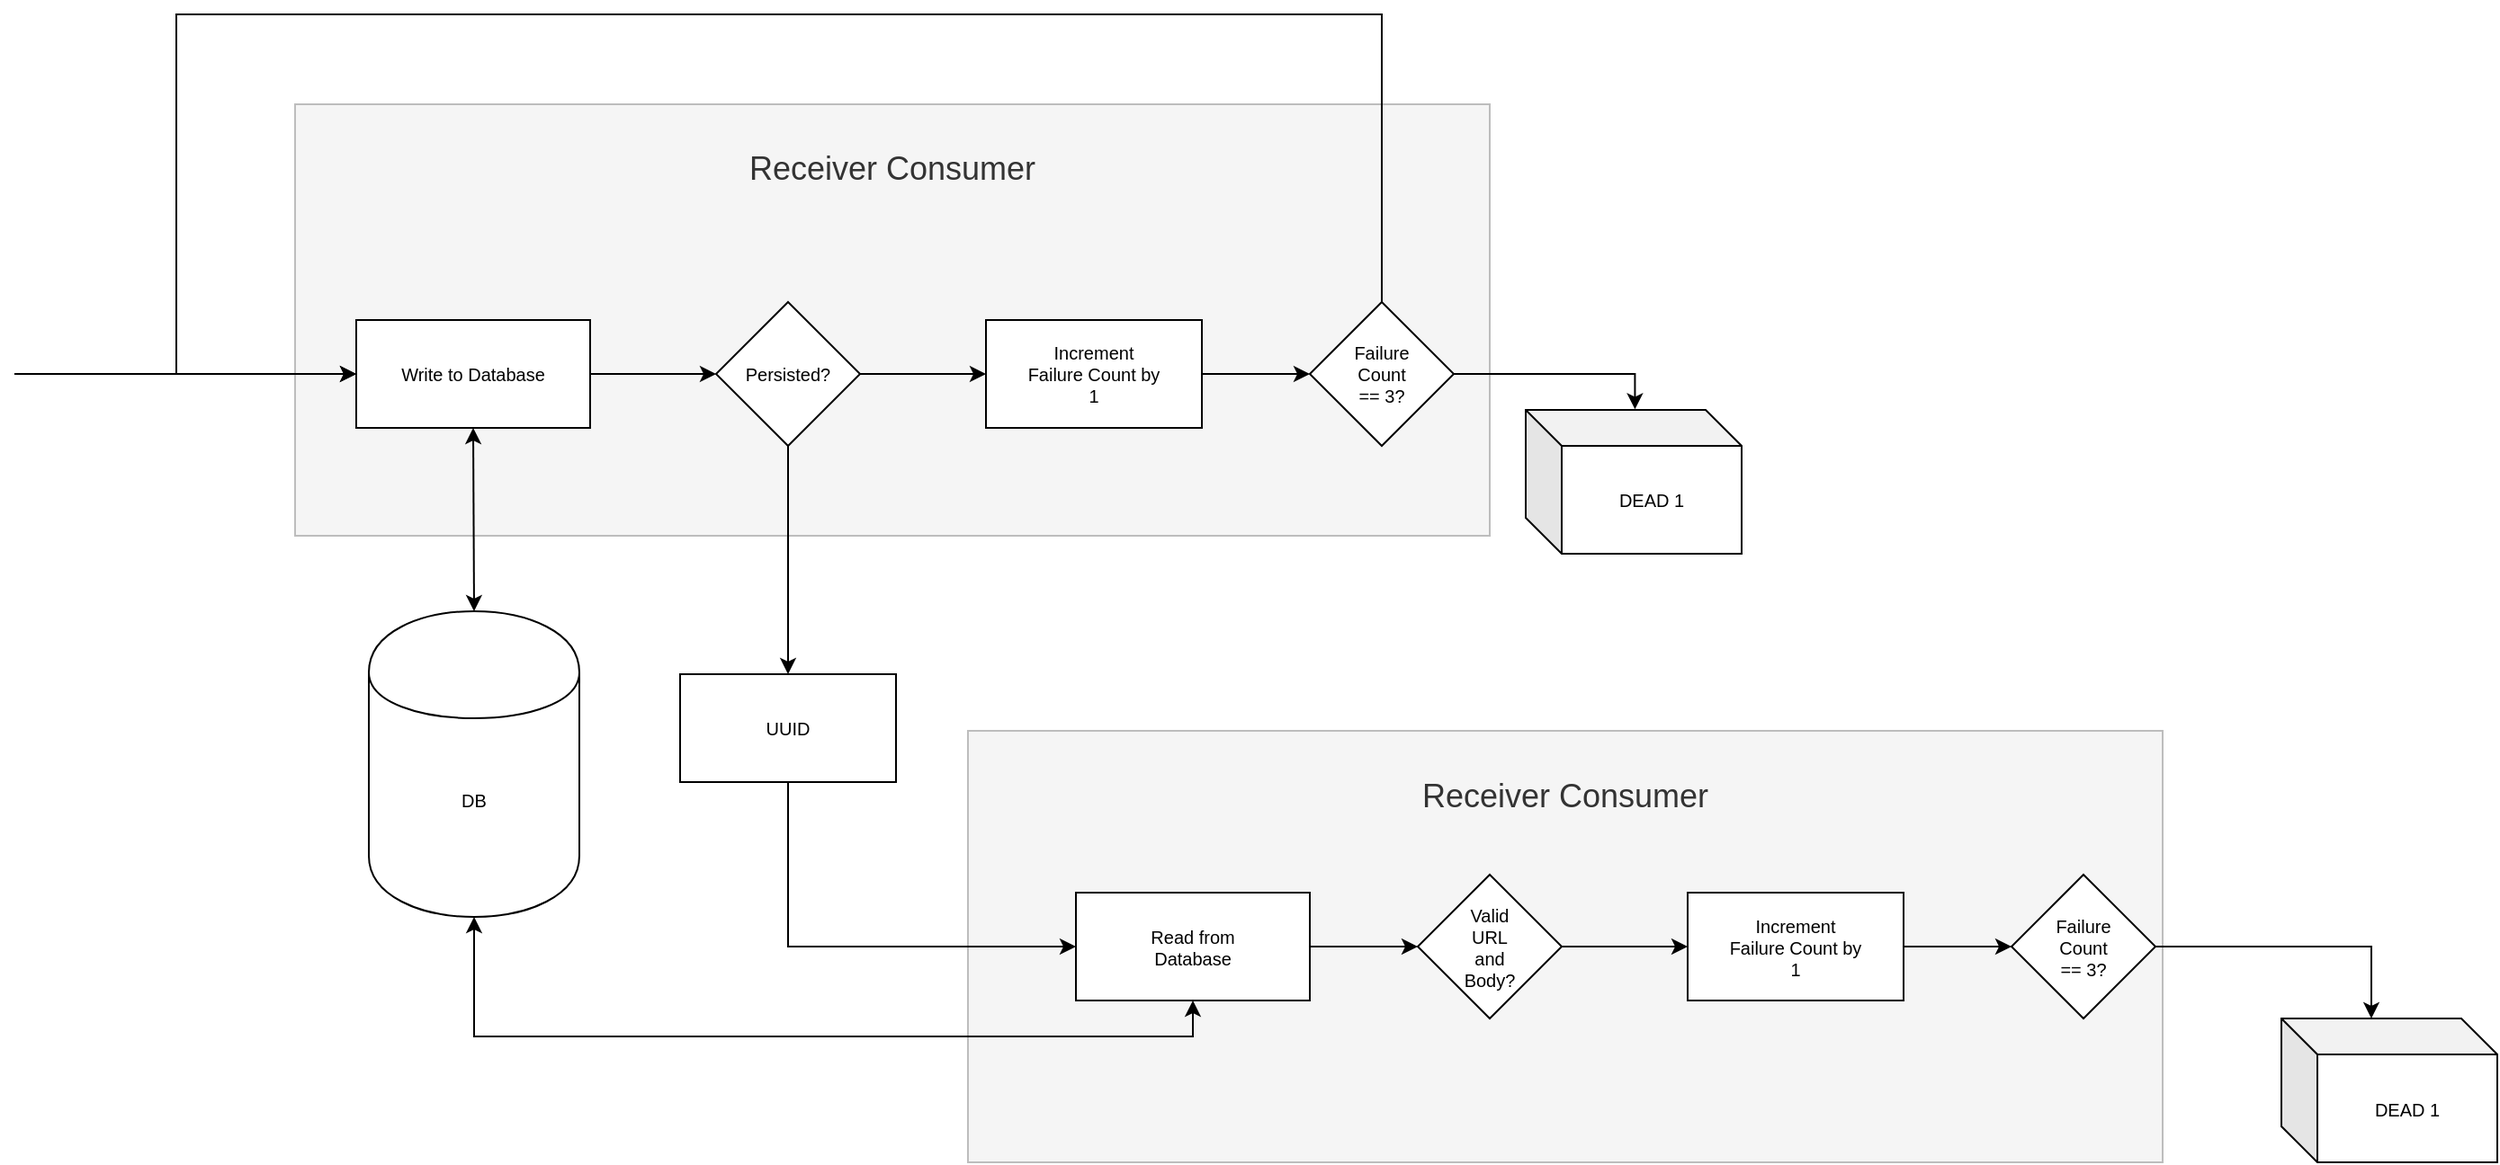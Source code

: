 <mxfile version="10.8.3" type="github"><diagram id="HG0QxTIH9UidWXxI6H0z" name="Page-1"><mxGraphModel dx="4800" dy="2540" grid="1" gridSize="10" guides="1" tooltips="1" connect="1" arrows="1" fold="1" page="1" pageScale="1" pageWidth="850" pageHeight="1100" math="0" shadow="0"><root><mxCell id="0"/><mxCell id="1" parent="0"/><mxCell id="Wyql8I2RwoClUtyMlob9-33" value="&lt;p style=&quot;text-align: right; line-height: 130%; font-size: 18px;&quot;&gt;Receiver Consumer&lt;/p&gt;" style="rounded=0;whiteSpace=wrap;html=1;fontSize=18;verticalAlign=top;fillColor=#f5f5f5;strokeColor=#BDBDBD;fontColor=#333333;" vertex="1" parent="1"><mxGeometry x="390" y="358.5" width="664" height="240" as="geometry"/></mxCell><mxCell id="Wyql8I2RwoClUtyMlob9-28" value="&lt;p style=&quot;text-align: right; line-height: 130%; font-size: 18px;&quot;&gt;Receiver Consumer&lt;/p&gt;" style="rounded=0;whiteSpace=wrap;html=1;fontSize=18;verticalAlign=top;fillColor=#f5f5f5;strokeColor=#BDBDBD;fontColor=#333333;" vertex="1" parent="1"><mxGeometry x="16" y="10" width="664" height="240" as="geometry"/></mxCell><mxCell id="Wyql8I2RwoClUtyMlob9-37" style="edgeStyle=orthogonalEdgeStyle;rounded=0;orthogonalLoop=1;jettySize=auto;html=1;exitX=0.5;exitY=1;exitDx=0;exitDy=0;entryX=0.5;entryY=1;entryDx=0;entryDy=0;fontSize=18;fontColor=#333333;startArrow=classic;startFill=1;" edge="1" parent="1" source="Wyql8I2RwoClUtyMlob9-2" target="Wyql8I2RwoClUtyMlob9-35"><mxGeometry relative="1" as="geometry"/></mxCell><mxCell id="Wyql8I2RwoClUtyMlob9-2" value="DB" style="shape=cylinder;whiteSpace=wrap;html=1;boundedLbl=1;backgroundOutline=1;fontSize=10;spacingRight=12;spacingLeft=12;spacing=12;" vertex="1" parent="1"><mxGeometry x="57" y="292" width="117" height="170" as="geometry"/></mxCell><mxCell id="Wyql8I2RwoClUtyMlob9-11" style="edgeStyle=orthogonalEdgeStyle;rounded=0;orthogonalLoop=1;jettySize=auto;html=1;exitX=1;exitY=0.5;exitDx=0;exitDy=0;fontSize=10;spacingRight=12;spacingLeft=12;spacing=12;" edge="1" parent="1" source="Wyql8I2RwoClUtyMlob9-3" target="Wyql8I2RwoClUtyMlob9-10"><mxGeometry relative="1" as="geometry"/></mxCell><mxCell id="Wyql8I2RwoClUtyMlob9-3" value="Write to Database" style="rounded=0;whiteSpace=wrap;html=1;fontSize=10;spacingRight=12;spacingLeft=12;spacing=12;" vertex="1" parent="1"><mxGeometry x="50" y="130" width="130" height="60" as="geometry"/></mxCell><mxCell id="Wyql8I2RwoClUtyMlob9-34" style="edgeStyle=orthogonalEdgeStyle;rounded=0;orthogonalLoop=1;jettySize=auto;html=1;exitX=0.5;exitY=1;exitDx=0;exitDy=0;entryX=0;entryY=0.5;entryDx=0;entryDy=0;fontSize=18;fontColor=#333333;" edge="1" parent="1" source="Wyql8I2RwoClUtyMlob9-4" target="Wyql8I2RwoClUtyMlob9-35"><mxGeometry relative="1" as="geometry"/></mxCell><mxCell id="Wyql8I2RwoClUtyMlob9-4" value="UUID" style="rounded=0;whiteSpace=wrap;html=1;fontSize=10;spacingRight=12;spacingLeft=12;spacing=12;" vertex="1" parent="1"><mxGeometry x="230" y="327" width="120" height="60" as="geometry"/></mxCell><mxCell id="Wyql8I2RwoClUtyMlob9-12" style="edgeStyle=orthogonalEdgeStyle;rounded=0;orthogonalLoop=1;jettySize=auto;html=1;exitX=0.5;exitY=1;exitDx=0;exitDy=0;fontSize=10;spacingRight=12;spacingLeft=12;spacing=12;" edge="1" parent="1" source="Wyql8I2RwoClUtyMlob9-10" target="Wyql8I2RwoClUtyMlob9-4"><mxGeometry relative="1" as="geometry"/></mxCell><mxCell id="Wyql8I2RwoClUtyMlob9-20" style="edgeStyle=orthogonalEdgeStyle;rounded=0;orthogonalLoop=1;jettySize=auto;html=1;exitX=1;exitY=0.5;exitDx=0;exitDy=0;entryX=0;entryY=0.5;entryDx=0;entryDy=0;fontSize=10;spacingRight=12;spacingLeft=12;spacing=12;" edge="1" parent="1" source="Wyql8I2RwoClUtyMlob9-10" target="Wyql8I2RwoClUtyMlob9-19"><mxGeometry relative="1" as="geometry"/></mxCell><mxCell id="Wyql8I2RwoClUtyMlob9-10" value="Persisted?" style="rhombus;whiteSpace=wrap;html=1;fontSize=10;spacingRight=12;spacingLeft=12;spacing=12;" vertex="1" parent="1"><mxGeometry x="250" y="120" width="80" height="80" as="geometry"/></mxCell><mxCell id="Wyql8I2RwoClUtyMlob9-15" value="" style="endArrow=classic;startArrow=classic;html=1;fontSize=10;spacingRight=12;spacingLeft=12;spacing=12;entryX=0.5;entryY=0;entryDx=0;entryDy=0;" edge="1" parent="1" target="Wyql8I2RwoClUtyMlob9-2"><mxGeometry width="50" height="50" relative="1" as="geometry"><mxPoint x="115" y="190" as="sourcePoint"/><mxPoint x="115" y="350" as="targetPoint"/></mxGeometry></mxCell><mxCell id="Wyql8I2RwoClUtyMlob9-22" style="edgeStyle=orthogonalEdgeStyle;rounded=0;orthogonalLoop=1;jettySize=auto;html=1;exitX=1;exitY=0.5;exitDx=0;exitDy=0;entryX=0;entryY=0.5;entryDx=0;entryDy=0;fontSize=10;spacingRight=12;spacingLeft=12;spacing=12;" edge="1" parent="1" source="Wyql8I2RwoClUtyMlob9-19" target="Wyql8I2RwoClUtyMlob9-21"><mxGeometry relative="1" as="geometry"/></mxCell><mxCell id="Wyql8I2RwoClUtyMlob9-19" value="Increment Failure Count by 1" style="rounded=0;whiteSpace=wrap;html=1;fontSize=10;spacingRight=12;spacingLeft=12;spacing=12;" vertex="1" parent="1"><mxGeometry x="400" y="130" width="120" height="60" as="geometry"/></mxCell><mxCell id="Wyql8I2RwoClUtyMlob9-24" style="edgeStyle=orthogonalEdgeStyle;rounded=0;orthogonalLoop=1;jettySize=auto;html=1;exitX=0.5;exitY=0;exitDx=0;exitDy=0;entryX=0;entryY=0.5;entryDx=0;entryDy=0;fontSize=10;spacingRight=12;spacingLeft=12;spacing=12;" edge="1" parent="1" source="Wyql8I2RwoClUtyMlob9-21" target="Wyql8I2RwoClUtyMlob9-3"><mxGeometry relative="1" as="geometry"><Array as="points"><mxPoint x="620" y="-40"/><mxPoint x="-50" y="-40"/><mxPoint x="-50" y="160"/></Array></mxGeometry></mxCell><mxCell id="Wyql8I2RwoClUtyMlob9-26" style="edgeStyle=orthogonalEdgeStyle;rounded=0;orthogonalLoop=1;jettySize=auto;html=1;exitX=1;exitY=0.5;exitDx=0;exitDy=0;entryX=0.506;entryY=-0.004;entryDx=0;entryDy=0;entryPerimeter=0;fontSize=10;spacingRight=12;spacingLeft=12;spacing=12;" edge="1" parent="1" source="Wyql8I2RwoClUtyMlob9-21" target="Wyql8I2RwoClUtyMlob9-25"><mxGeometry relative="1" as="geometry"/></mxCell><mxCell id="Wyql8I2RwoClUtyMlob9-21" value="Failure Count == 3?" style="rhombus;whiteSpace=wrap;html=1;fontSize=10;spacingRight=12;spacingLeft=12;spacing=12;" vertex="1" parent="1"><mxGeometry x="580" y="120" width="80" height="80" as="geometry"/></mxCell><mxCell id="Wyql8I2RwoClUtyMlob9-25" value="DEAD 1" style="shape=cube;whiteSpace=wrap;html=1;boundedLbl=1;backgroundOutline=1;darkOpacity=0.05;darkOpacity2=0.1;fontSize=10;spacingRight=12;spacingLeft=12;spacing=12;" vertex="1" parent="1"><mxGeometry x="700" y="180" width="120" height="80" as="geometry"/></mxCell><mxCell id="Wyql8I2RwoClUtyMlob9-29" value="" style="endArrow=classic;html=1;fontSize=10;entryX=0;entryY=0.5;entryDx=0;entryDy=0;" edge="1" parent="1" target="Wyql8I2RwoClUtyMlob9-3"><mxGeometry width="50" height="50" relative="1" as="geometry"><mxPoint x="-140" y="160" as="sourcePoint"/><mxPoint x="-90" y="110" as="targetPoint"/></mxGeometry></mxCell><mxCell id="Wyql8I2RwoClUtyMlob9-42" style="edgeStyle=orthogonalEdgeStyle;rounded=0;orthogonalLoop=1;jettySize=auto;html=1;exitX=1;exitY=0.5;exitDx=0;exitDy=0;entryX=0;entryY=0.5;entryDx=0;entryDy=0;startArrow=none;startFill=0;fontSize=18;fontColor=#333333;" edge="1" parent="1" source="Wyql8I2RwoClUtyMlob9-35" target="Wyql8I2RwoClUtyMlob9-40"><mxGeometry relative="1" as="geometry"/></mxCell><mxCell id="Wyql8I2RwoClUtyMlob9-35" value="Read from Database" style="rounded=0;whiteSpace=wrap;html=1;fontSize=10;spacingRight=12;spacingLeft=12;spacing=12;" vertex="1" parent="1"><mxGeometry x="450" y="448.5" width="130" height="60" as="geometry"/></mxCell><mxCell id="Wyql8I2RwoClUtyMlob9-40" value="Valid URL and Body?" style="rhombus;whiteSpace=wrap;html=1;fontSize=10;spacingRight=12;spacingLeft=12;spacing=12;" vertex="1" parent="1"><mxGeometry x="640" y="438.5" width="80" height="80" as="geometry"/></mxCell><mxCell id="Wyql8I2RwoClUtyMlob9-43" style="edgeStyle=orthogonalEdgeStyle;rounded=0;orthogonalLoop=1;jettySize=auto;html=1;exitX=1;exitY=0.5;exitDx=0;exitDy=0;entryX=0;entryY=0.5;entryDx=0;entryDy=0;fontSize=10;spacingRight=12;spacingLeft=12;spacing=12;" edge="1" target="Wyql8I2RwoClUtyMlob9-45" parent="1" source="Wyql8I2RwoClUtyMlob9-40"><mxGeometry relative="1" as="geometry"><mxPoint x="720" y="478.5" as="sourcePoint"/></mxGeometry></mxCell><mxCell id="Wyql8I2RwoClUtyMlob9-44" style="edgeStyle=orthogonalEdgeStyle;rounded=0;orthogonalLoop=1;jettySize=auto;html=1;exitX=1;exitY=0.5;exitDx=0;exitDy=0;entryX=0;entryY=0.5;entryDx=0;entryDy=0;fontSize=10;spacingRight=12;spacingLeft=12;spacing=12;" edge="1" source="Wyql8I2RwoClUtyMlob9-45" target="Wyql8I2RwoClUtyMlob9-46" parent="1"><mxGeometry relative="1" as="geometry"/></mxCell><mxCell id="Wyql8I2RwoClUtyMlob9-45" value="Increment Failure Count by 1" style="rounded=0;whiteSpace=wrap;html=1;fontSize=10;spacingRight=12;spacingLeft=12;spacing=12;" vertex="1" parent="1"><mxGeometry x="790" y="448.5" width="120" height="60" as="geometry"/></mxCell><mxCell id="Wyql8I2RwoClUtyMlob9-49" style="edgeStyle=orthogonalEdgeStyle;rounded=0;orthogonalLoop=1;jettySize=auto;html=1;exitX=1;exitY=0.5;exitDx=0;exitDy=0;entryX=0;entryY=0;entryDx=50;entryDy=0;entryPerimeter=0;startArrow=none;startFill=0;fontSize=18;fontColor=#333333;" edge="1" parent="1" source="Wyql8I2RwoClUtyMlob9-46" target="Wyql8I2RwoClUtyMlob9-47"><mxGeometry relative="1" as="geometry"/></mxCell><mxCell id="Wyql8I2RwoClUtyMlob9-46" value="Failure Count == 3?" style="rhombus;whiteSpace=wrap;html=1;fontSize=10;spacingRight=12;spacingLeft=12;spacing=12;" vertex="1" parent="1"><mxGeometry x="970" y="438.5" width="80" height="80" as="geometry"/></mxCell><mxCell id="Wyql8I2RwoClUtyMlob9-47" value="DEAD 1" style="shape=cube;whiteSpace=wrap;html=1;boundedLbl=1;backgroundOutline=1;darkOpacity=0.05;darkOpacity2=0.1;fontSize=10;spacingRight=12;spacingLeft=12;spacing=12;" vertex="1" parent="1"><mxGeometry x="1120" y="518.5" width="120" height="80" as="geometry"/></mxCell></root></mxGraphModel></diagram></mxfile>